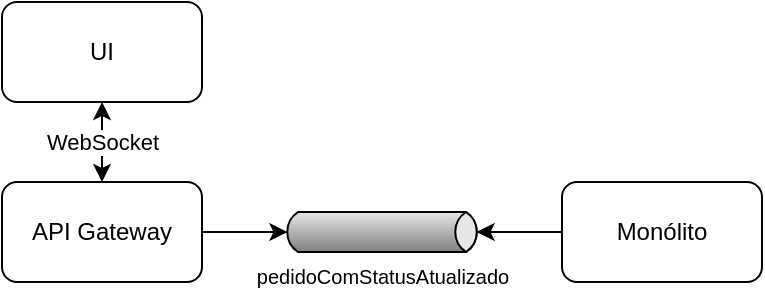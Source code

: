 <mxfile version="12.6.4" type="device"><diagram id="jcFZZ8zDSG9V6fSRl7lq" name="Page-1"><mxGraphModel dx="868" dy="497" grid="1" gridSize="10" guides="1" tooltips="1" connect="1" arrows="1" fold="1" page="1" pageScale="1" pageWidth="827" pageHeight="1169" math="0" shadow="0"><root><mxCell id="0"/><mxCell id="1" parent="0"/><mxCell id="YHP7u4MuUcuyBjjjyyYK-7" style="edgeStyle=orthogonalEdgeStyle;rounded=0;orthogonalLoop=1;jettySize=auto;html=1;exitX=1;exitY=0.5;exitDx=0;exitDy=0;entryX=0;entryY=0.5;entryDx=2.7;entryDy=0;entryPerimeter=0;startArrow=none;startFill=0;" edge="1" parent="1" source="YHP7u4MuUcuyBjjjyyYK-1" target="YHP7u4MuUcuyBjjjyyYK-6"><mxGeometry relative="1" as="geometry"/></mxCell><mxCell id="YHP7u4MuUcuyBjjjyyYK-1" value="API Gateway" style="rounded=1;whiteSpace=wrap;html=1;" vertex="1" parent="1"><mxGeometry x="140" y="100" width="100" height="50" as="geometry"/></mxCell><mxCell id="YHP7u4MuUcuyBjjjyyYK-4" value="WebSocket" style="edgeStyle=orthogonalEdgeStyle;rounded=0;orthogonalLoop=1;jettySize=auto;html=1;exitX=0.5;exitY=1;exitDx=0;exitDy=0;entryX=0.5;entryY=0;entryDx=0;entryDy=0;startArrow=classic;startFill=1;" edge="1" parent="1" source="YHP7u4MuUcuyBjjjyyYK-3" target="YHP7u4MuUcuyBjjjyyYK-1"><mxGeometry relative="1" as="geometry"><Array as="points"><mxPoint x="190" y="80"/><mxPoint x="190" y="80"/></Array></mxGeometry></mxCell><mxCell id="YHP7u4MuUcuyBjjjyyYK-3" value="UI" style="rounded=1;whiteSpace=wrap;html=1;" vertex="1" parent="1"><mxGeometry x="140" y="10" width="100" height="50" as="geometry"/></mxCell><mxCell id="YHP7u4MuUcuyBjjjyyYK-6" value="pedidoComStatusAtualizado" style="strokeWidth=1;outlineConnect=0;dashed=0;align=center;html=1;fontSize=10;shape=mxgraph.eip.messageChannel;verticalLabelPosition=bottom;labelBackgroundColor=#ffffff;verticalAlign=top;" vertex="1" parent="1"><mxGeometry x="280" y="115" width="100" height="20" as="geometry"/></mxCell><mxCell id="YHP7u4MuUcuyBjjjyyYK-9" style="edgeStyle=orthogonalEdgeStyle;rounded=0;orthogonalLoop=1;jettySize=auto;html=1;exitX=0;exitY=0.5;exitDx=0;exitDy=0;entryX=1;entryY=0.5;entryDx=-2.7;entryDy=0;entryPerimeter=0;startArrow=none;startFill=0;" edge="1" parent="1" source="YHP7u4MuUcuyBjjjyyYK-8" target="YHP7u4MuUcuyBjjjyyYK-6"><mxGeometry relative="1" as="geometry"/></mxCell><mxCell id="YHP7u4MuUcuyBjjjyyYK-8" value="Monólito" style="rounded=1;whiteSpace=wrap;html=1;" vertex="1" parent="1"><mxGeometry x="420" y="100" width="100" height="50" as="geometry"/></mxCell></root></mxGraphModel></diagram></mxfile>